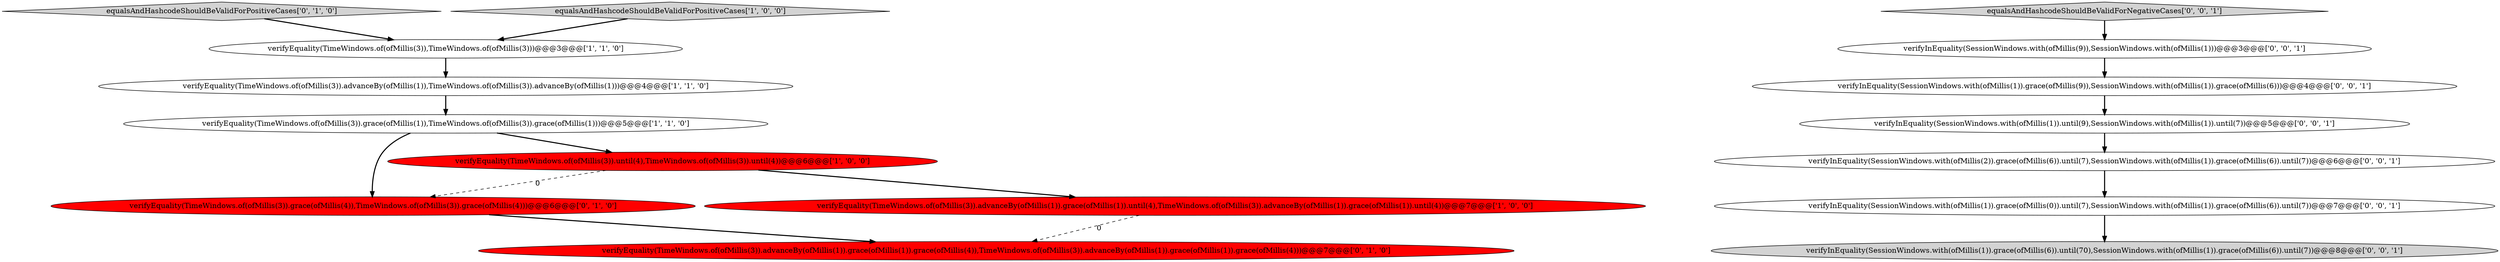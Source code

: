digraph {
7 [style = filled, label = "verifyEquality(TimeWindows.of(ofMillis(3)).grace(ofMillis(4)),TimeWindows.of(ofMillis(3)).grace(ofMillis(4)))@@@6@@@['0', '1', '0']", fillcolor = red, shape = ellipse image = "AAA1AAABBB2BBB"];
3 [style = filled, label = "verifyEquality(TimeWindows.of(ofMillis(3)).advanceBy(ofMillis(1)).grace(ofMillis(1)).until(4),TimeWindows.of(ofMillis(3)).advanceBy(ofMillis(1)).grace(ofMillis(1)).until(4))@@@7@@@['1', '0', '0']", fillcolor = red, shape = ellipse image = "AAA1AAABBB1BBB"];
0 [style = filled, label = "verifyEquality(TimeWindows.of(ofMillis(3)).advanceBy(ofMillis(1)),TimeWindows.of(ofMillis(3)).advanceBy(ofMillis(1)))@@@4@@@['1', '1', '0']", fillcolor = white, shape = ellipse image = "AAA0AAABBB1BBB"];
8 [style = filled, label = "verifyEquality(TimeWindows.of(ofMillis(3)).advanceBy(ofMillis(1)).grace(ofMillis(1)).grace(ofMillis(4)),TimeWindows.of(ofMillis(3)).advanceBy(ofMillis(1)).grace(ofMillis(1)).grace(ofMillis(4)))@@@7@@@['0', '1', '0']", fillcolor = red, shape = ellipse image = "AAA1AAABBB2BBB"];
2 [style = filled, label = "verifyEquality(TimeWindows.of(ofMillis(3)).until(4),TimeWindows.of(ofMillis(3)).until(4))@@@6@@@['1', '0', '0']", fillcolor = red, shape = ellipse image = "AAA1AAABBB1BBB"];
14 [style = filled, label = "verifyInEquality(SessionWindows.with(ofMillis(1)).grace(ofMillis(6)).until(70),SessionWindows.with(ofMillis(1)).grace(ofMillis(6)).until(7))@@@8@@@['0', '0', '1']", fillcolor = lightgray, shape = ellipse image = "AAA0AAABBB3BBB"];
4 [style = filled, label = "verifyEquality(TimeWindows.of(ofMillis(3)).grace(ofMillis(1)),TimeWindows.of(ofMillis(3)).grace(ofMillis(1)))@@@5@@@['1', '1', '0']", fillcolor = white, shape = ellipse image = "AAA0AAABBB1BBB"];
9 [style = filled, label = "verifyInEquality(SessionWindows.with(ofMillis(1)).until(9),SessionWindows.with(ofMillis(1)).until(7))@@@5@@@['0', '0', '1']", fillcolor = white, shape = ellipse image = "AAA0AAABBB3BBB"];
6 [style = filled, label = "equalsAndHashcodeShouldBeValidForPositiveCases['0', '1', '0']", fillcolor = lightgray, shape = diamond image = "AAA0AAABBB2BBB"];
10 [style = filled, label = "verifyInEquality(SessionWindows.with(ofMillis(1)).grace(ofMillis(9)),SessionWindows.with(ofMillis(1)).grace(ofMillis(6)))@@@4@@@['0', '0', '1']", fillcolor = white, shape = ellipse image = "AAA0AAABBB3BBB"];
15 [style = filled, label = "equalsAndHashcodeShouldBeValidForNegativeCases['0', '0', '1']", fillcolor = lightgray, shape = diamond image = "AAA0AAABBB3BBB"];
12 [style = filled, label = "verifyInEquality(SessionWindows.with(ofMillis(2)).grace(ofMillis(6)).until(7),SessionWindows.with(ofMillis(1)).grace(ofMillis(6)).until(7))@@@6@@@['0', '0', '1']", fillcolor = white, shape = ellipse image = "AAA0AAABBB3BBB"];
1 [style = filled, label = "verifyEquality(TimeWindows.of(ofMillis(3)),TimeWindows.of(ofMillis(3)))@@@3@@@['1', '1', '0']", fillcolor = white, shape = ellipse image = "AAA0AAABBB1BBB"];
11 [style = filled, label = "verifyInEquality(SessionWindows.with(ofMillis(1)).grace(ofMillis(0)).until(7),SessionWindows.with(ofMillis(1)).grace(ofMillis(6)).until(7))@@@7@@@['0', '0', '1']", fillcolor = white, shape = ellipse image = "AAA0AAABBB3BBB"];
5 [style = filled, label = "equalsAndHashcodeShouldBeValidForPositiveCases['1', '0', '0']", fillcolor = lightgray, shape = diamond image = "AAA0AAABBB1BBB"];
13 [style = filled, label = "verifyInEquality(SessionWindows.with(ofMillis(9)),SessionWindows.with(ofMillis(1)))@@@3@@@['0', '0', '1']", fillcolor = white, shape = ellipse image = "AAA0AAABBB3BBB"];
13->10 [style = bold, label=""];
6->1 [style = bold, label=""];
5->1 [style = bold, label=""];
3->8 [style = dashed, label="0"];
10->9 [style = bold, label=""];
15->13 [style = bold, label=""];
9->12 [style = bold, label=""];
1->0 [style = bold, label=""];
4->2 [style = bold, label=""];
2->7 [style = dashed, label="0"];
7->8 [style = bold, label=""];
0->4 [style = bold, label=""];
11->14 [style = bold, label=""];
4->7 [style = bold, label=""];
2->3 [style = bold, label=""];
12->11 [style = bold, label=""];
}
